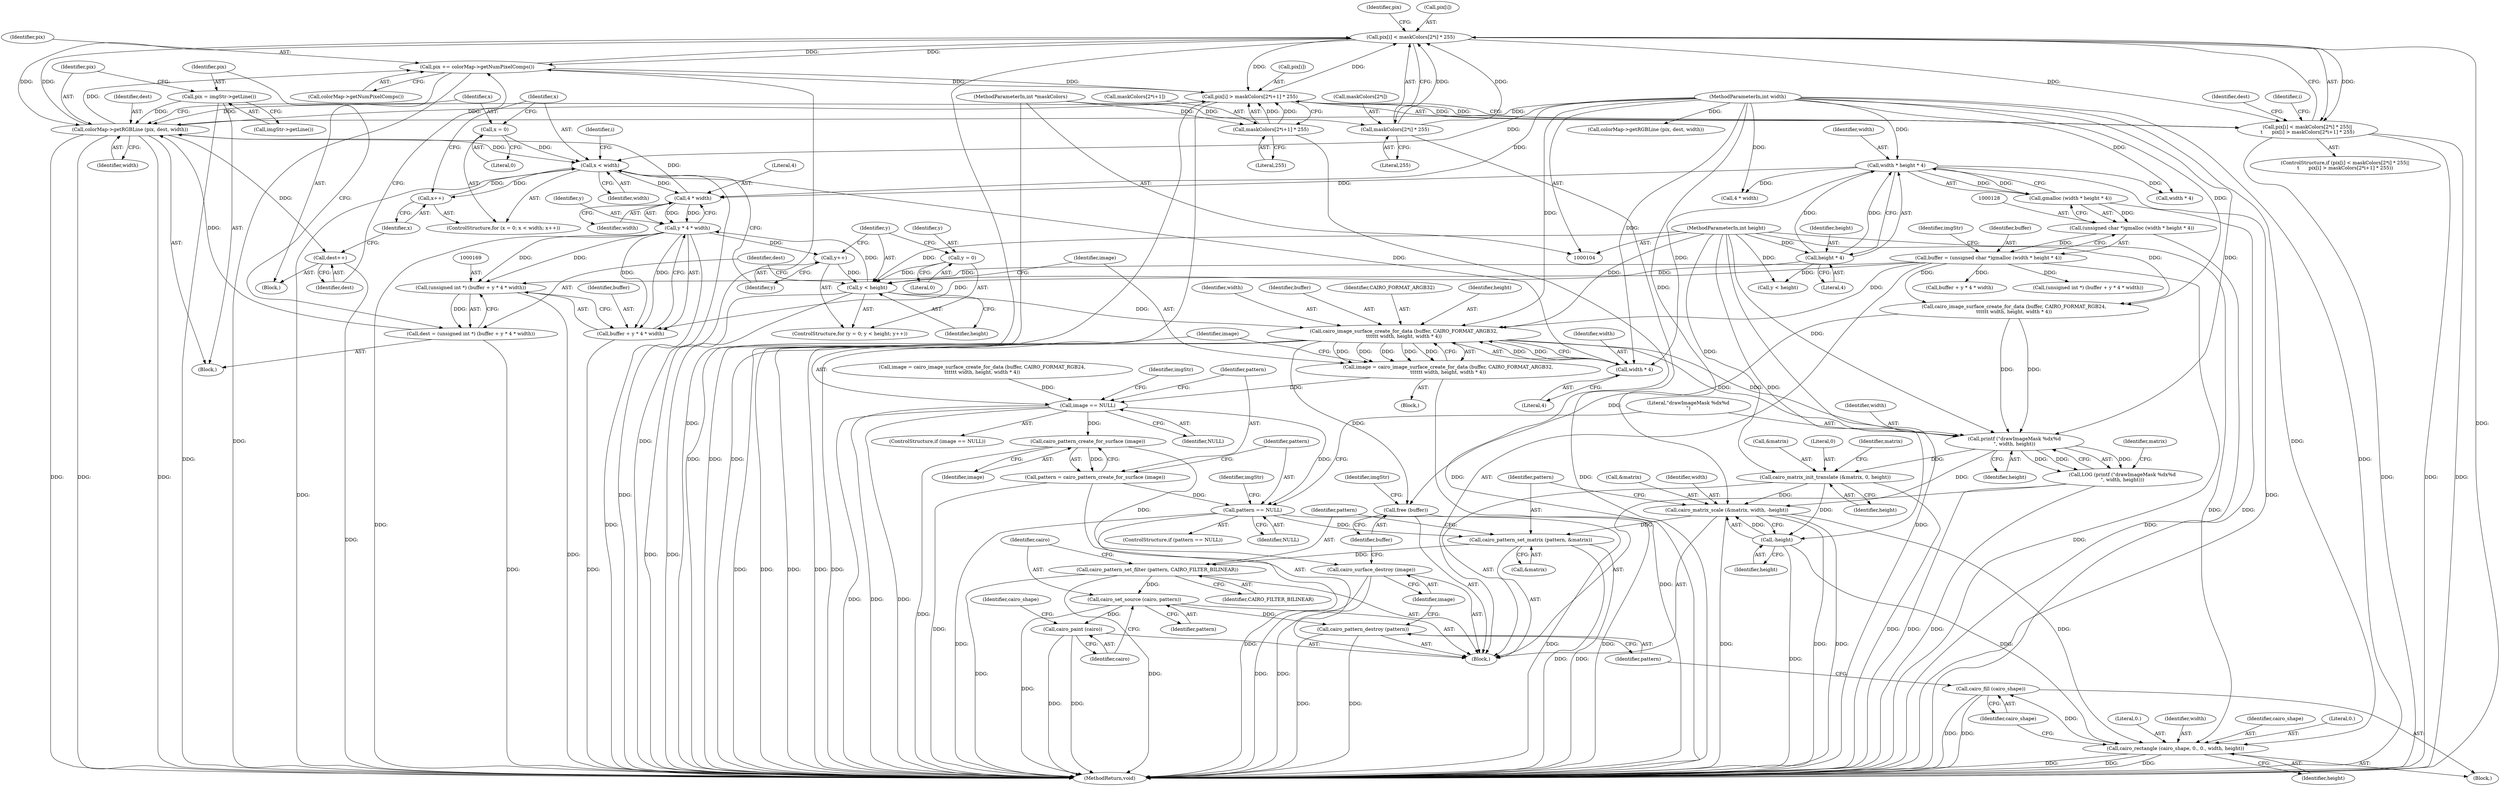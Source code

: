 digraph "1_poppler_7b2d314a61fd0e12f47c62996cb49ec0d1ba747a_1@array" {
"1000206" [label="(Call,pix[i] < maskColors[2*i] * 255)"];
"1000239" [label="(Call,pix += colorMap->getNumPixelComps())"];
"1000180" [label="(Call,colorMap->getRGBLine (pix, dest, width))"];
"1000177" [label="(Call,pix = imgStr->getLine())"];
"1000217" [label="(Call,pix[i] > maskColors[2*i+1] * 255)"];
"1000206" [label="(Call,pix[i] < maskColors[2*i] * 255)"];
"1000210" [label="(Call,maskColors[2*i] * 255)"];
"1000111" [label="(MethodParameterIn,int *maskColors)"];
"1000221" [label="(Call,maskColors[2*i+1] * 255)"];
"1000166" [label="(Call,dest = (unsigned int *) (buffer + y * 4 * width))"];
"1000168" [label="(Call,(unsigned int *) (buffer + y * 4 * width))"];
"1000125" [label="(Call,buffer = (unsigned char *)gmalloc (width * height * 4))"];
"1000127" [label="(Call,(unsigned char *)gmalloc (width * height * 4))"];
"1000129" [label="(Call,gmalloc (width * height * 4))"];
"1000130" [label="(Call,width * height * 4)"];
"1000108" [label="(MethodParameterIn,int width)"];
"1000132" [label="(Call,height * 4)"];
"1000109" [label="(MethodParameterIn,int height)"];
"1000172" [label="(Call,y * 4 * width)"];
"1000160" [label="(Call,y < height)"];
"1000163" [label="(Call,y++)"];
"1000157" [label="(Call,y = 0)"];
"1000174" [label="(Call,4 * width)"];
"1000188" [label="(Call,x < width)"];
"1000185" [label="(Call,x = 0)"];
"1000191" [label="(Call,x++)"];
"1000246" [label="(Call,cairo_image_surface_create_for_data (buffer, CAIRO_FORMAT_ARGB32,\n\t\t\t\t\t\t width, height, width * 4))"];
"1000244" [label="(Call,image = cairo_image_surface_create_for_data (buffer, CAIRO_FORMAT_ARGB32,\n\t\t\t\t\t\t width, height, width * 4))"];
"1000295" [label="(Call,image == NULL)"];
"1000304" [label="(Call,cairo_pattern_create_for_surface (image))"];
"1000302" [label="(Call,pattern = cairo_pattern_create_for_surface (image))"];
"1000307" [label="(Call,pattern == NULL)"];
"1000330" [label="(Call,cairo_pattern_set_matrix (pattern, &matrix))"];
"1000334" [label="(Call,cairo_pattern_set_filter (pattern, CAIRO_FILTER_BILINEAR))"];
"1000337" [label="(Call,cairo_set_source (cairo, pattern))"];
"1000340" [label="(Call,cairo_paint (cairo))"];
"1000353" [label="(Call,cairo_pattern_destroy (pattern))"];
"1000355" [label="(Call,cairo_surface_destroy (image))"];
"1000315" [label="(Call,printf (\"drawImageMask %dx%d\n\", width, height))"];
"1000314" [label="(Call,LOG (printf (\"drawImageMask %dx%d\n\", width, height)))"];
"1000319" [label="(Call,cairo_matrix_init_translate (&matrix, 0, height))"];
"1000324" [label="(Call,cairo_matrix_scale (&matrix, width, -height))"];
"1000345" [label="(Call,cairo_rectangle (cairo_shape, 0., 0., width, height))"];
"1000351" [label="(Call,cairo_fill (cairo_shape))"];
"1000328" [label="(Call,-height)"];
"1000357" [label="(Call,free (buffer))"];
"1000170" [label="(Call,buffer + y * 4 * width)"];
"1000251" [label="(Call,width * 4)"];
"1000205" [label="(Call,pix[i] < maskColors[2*i] * 255||\n\t      pix[i] > maskColors[2*i+1] * 255)"];
"1000242" [label="(Call,dest++)"];
"1000193" [label="(Block,)"];
"1000160" [label="(Call,y < height)"];
"1000173" [label="(Identifier,y)"];
"1000345" [label="(Call,cairo_rectangle (cairo_shape, 0., 0., width, height))"];
"1000348" [label="(Literal,0.)"];
"1000295" [label="(Call,image == NULL)"];
"1000222" [label="(Call,maskColors[2*i+1])"];
"1000108" [label="(MethodParameterIn,int width)"];
"1000320" [label="(Call,&matrix)"];
"1000133" [label="(Identifier,height)"];
"1000216" [label="(Literal,255)"];
"1000341" [label="(Identifier,cairo)"];
"1000174" [label="(Call,4 * width)"];
"1000242" [label="(Call,dest++)"];
"1000132" [label="(Call,height * 4)"];
"1000315" [label="(Call,printf (\"drawImageMask %dx%d\n\", width, height))"];
"1000318" [label="(Identifier,height)"];
"1000328" [label="(Call,-height)"];
"1000187" [label="(Literal,0)"];
"1000307" [label="(Call,pattern == NULL)"];
"1000316" [label="(Literal,\"drawImageMask %dx%d\n\")"];
"1000109" [label="(MethodParameterIn,int height)"];
"1000332" [label="(Call,&matrix)"];
"1000321" [label="(Identifier,matrix)"];
"1000329" [label="(Identifier,height)"];
"1000323" [label="(Identifier,height)"];
"1000356" [label="(Identifier,image)"];
"1000354" [label="(Identifier,pattern)"];
"1000291" [label="(Call,width * 4)"];
"1000280" [label="(Call,colorMap->getRGBLine (pix, dest, width))"];
"1000330" [label="(Call,cairo_pattern_set_matrix (pattern, &matrix))"];
"1000306" [label="(ControlStructure,if (pattern == NULL))"];
"1000186" [label="(Identifier,x)"];
"1000206" [label="(Call,pix[i] < maskColors[2*i] * 255)"];
"1000159" [label="(Literal,0)"];
"1000300" [label="(Identifier,imgStr)"];
"1000349" [label="(Identifier,width)"];
"1000270" [label="(Call,buffer + y * 4 * width)"];
"1000253" [label="(Literal,4)"];
"1000302" [label="(Call,pattern = cairo_pattern_create_for_surface (image))"];
"1000251" [label="(Call,width * 4)"];
"1000314" [label="(Call,LOG (printf (\"drawImageMask %dx%d\n\", width, height)))"];
"1000126" [label="(Identifier,buffer)"];
"1000130" [label="(Call,width * height * 4)"];
"1000360" [label="(Identifier,imgStr)"];
"1000268" [label="(Call,(unsigned int *) (buffer + y * 4 * width))"];
"1000111" [label="(MethodParameterIn,int *maskColors)"];
"1000217" [label="(Call,pix[i] > maskColors[2*i+1] * 255)"];
"1000309" [label="(Identifier,NULL)"];
"1000190" [label="(Identifier,width)"];
"1000286" [label="(Call,cairo_image_surface_create_for_data (buffer, CAIRO_FORMAT_RGB24,\n\t\t\t\t\t\t width, height, width * 4))"];
"1000304" [label="(Call,cairo_pattern_create_for_surface (image))"];
"1000188" [label="(Call,x < width)"];
"1000156" [label="(ControlStructure,for (y = 0; y < height; y++))"];
"1000284" [label="(Call,image = cairo_image_surface_create_for_data (buffer, CAIRO_FORMAT_RGB24,\n\t\t\t\t\t\t width, height, width * 4))"];
"1000134" [label="(Literal,4)"];
"1000353" [label="(Call,cairo_pattern_destroy (pattern))"];
"1000334" [label="(Call,cairo_pattern_set_filter (pattern, CAIRO_FILTER_BILINEAR))"];
"1000303" [label="(Identifier,pattern)"];
"1000184" [label="(ControlStructure,for (x = 0; x < width; x++))"];
"1000178" [label="(Identifier,pix)"];
"1000250" [label="(Identifier,height)"];
"1000161" [label="(Identifier,y)"];
"1000189" [label="(Identifier,x)"];
"1000249" [label="(Identifier,width)"];
"1000357" [label="(Call,free (buffer))"];
"1000352" [label="(Identifier,cairo_shape)"];
"1000239" [label="(Call,pix += colorMap->getNumPixelComps())"];
"1000191" [label="(Call,x++)"];
"1000361" [label="(MethodReturn,void)"];
"1000218" [label="(Call,pix[i])"];
"1000322" [label="(Literal,0)"];
"1000221" [label="(Call,maskColors[2*i+1] * 255)"];
"1000192" [label="(Identifier,x)"];
"1000327" [label="(Identifier,width)"];
"1000136" [label="(Identifier,imgStr)"];
"1000335" [label="(Identifier,pattern)"];
"1000229" [label="(Literal,255)"];
"1000177" [label="(Call,pix = imgStr->getLine())"];
"1000319" [label="(Call,cairo_matrix_init_translate (&matrix, 0, height))"];
"1000346" [label="(Identifier,cairo_shape)"];
"1000260" [label="(Call,y < height)"];
"1000244" [label="(Call,image = cairo_image_surface_create_for_data (buffer, CAIRO_FORMAT_ARGB32,\n\t\t\t\t\t\t width, height, width * 4))"];
"1000241" [label="(Call,colorMap->getNumPixelComps())"];
"1000210" [label="(Call,maskColors[2*i] * 255)"];
"1000233" [label="(Identifier,dest)"];
"1000219" [label="(Identifier,pix)"];
"1000131" [label="(Identifier,width)"];
"1000274" [label="(Call,4 * width)"];
"1000337" [label="(Call,cairo_set_source (cairo, pattern))"];
"1000207" [label="(Call,pix[i])"];
"1000246" [label="(Call,cairo_image_surface_create_for_data (buffer, CAIRO_FORMAT_ARGB32,\n\t\t\t\t\t\t width, height, width * 4))"];
"1000162" [label="(Identifier,height)"];
"1000347" [label="(Literal,0.)"];
"1000202" [label="(Identifier,i)"];
"1000305" [label="(Identifier,image)"];
"1000338" [label="(Identifier,cairo)"];
"1000343" [label="(Identifier,cairo_shape)"];
"1000350" [label="(Identifier,height)"];
"1000125" [label="(Call,buffer = (unsigned char *)gmalloc (width * height * 4))"];
"1000355" [label="(Call,cairo_surface_destroy (image))"];
"1000245" [label="(Identifier,image)"];
"1000308" [label="(Identifier,pattern)"];
"1000172" [label="(Call,y * 4 * width)"];
"1000317" [label="(Identifier,width)"];
"1000182" [label="(Identifier,dest)"];
"1000351" [label="(Call,cairo_fill (cairo_shape))"];
"1000204" [label="(ControlStructure,if (pix[i] < maskColors[2*i] * 255||\n\t      pix[i] > maskColors[2*i+1] * 255))"];
"1000167" [label="(Identifier,dest)"];
"1000183" [label="(Identifier,width)"];
"1000247" [label="(Identifier,buffer)"];
"1000340" [label="(Call,cairo_paint (cairo))"];
"1000127" [label="(Call,(unsigned char *)gmalloc (width * height * 4))"];
"1000179" [label="(Call,imgStr->getLine())"];
"1000185" [label="(Call,x = 0)"];
"1000163" [label="(Call,y++)"];
"1000294" [label="(ControlStructure,if (image == NULL))"];
"1000180" [label="(Call,colorMap->getRGBLine (pix, dest, width))"];
"1000248" [label="(Identifier,CAIRO_FORMAT_ARGB32)"];
"1000113" [label="(Block,)"];
"1000344" [label="(Block,)"];
"1000240" [label="(Identifier,pix)"];
"1000170" [label="(Call,buffer + y * 4 * width)"];
"1000168" [label="(Call,(unsigned int *) (buffer + y * 4 * width))"];
"1000325" [label="(Call,&matrix)"];
"1000326" [label="(Identifier,matrix)"];
"1000324" [label="(Call,cairo_matrix_scale (&matrix, width, -height))"];
"1000158" [label="(Identifier,y)"];
"1000312" [label="(Identifier,imgStr)"];
"1000336" [label="(Identifier,CAIRO_FILTER_BILINEAR)"];
"1000296" [label="(Identifier,image)"];
"1000297" [label="(Identifier,NULL)"];
"1000339" [label="(Identifier,pattern)"];
"1000196" [label="(Identifier,i)"];
"1000157" [label="(Call,y = 0)"];
"1000331" [label="(Identifier,pattern)"];
"1000176" [label="(Identifier,width)"];
"1000205" [label="(Call,pix[i] < maskColors[2*i] * 255||\n\t      pix[i] > maskColors[2*i+1] * 255)"];
"1000252" [label="(Identifier,width)"];
"1000129" [label="(Call,gmalloc (width * height * 4))"];
"1000211" [label="(Call,maskColors[2*i])"];
"1000171" [label="(Identifier,buffer)"];
"1000181" [label="(Identifier,pix)"];
"1000358" [label="(Identifier,buffer)"];
"1000155" [label="(Block,)"];
"1000166" [label="(Call,dest = (unsigned int *) (buffer + y * 4 * width))"];
"1000165" [label="(Block,)"];
"1000164" [label="(Identifier,y)"];
"1000243" [label="(Identifier,dest)"];
"1000175" [label="(Literal,4)"];
"1000206" -> "1000205"  [label="AST: "];
"1000206" -> "1000210"  [label="CFG: "];
"1000207" -> "1000206"  [label="AST: "];
"1000210" -> "1000206"  [label="AST: "];
"1000219" -> "1000206"  [label="CFG: "];
"1000205" -> "1000206"  [label="CFG: "];
"1000206" -> "1000361"  [label="DDG: "];
"1000206" -> "1000361"  [label="DDG: "];
"1000206" -> "1000180"  [label="DDG: "];
"1000206" -> "1000205"  [label="DDG: "];
"1000206" -> "1000205"  [label="DDG: "];
"1000239" -> "1000206"  [label="DDG: "];
"1000180" -> "1000206"  [label="DDG: "];
"1000217" -> "1000206"  [label="DDG: "];
"1000210" -> "1000206"  [label="DDG: "];
"1000210" -> "1000206"  [label="DDG: "];
"1000206" -> "1000217"  [label="DDG: "];
"1000206" -> "1000239"  [label="DDG: "];
"1000239" -> "1000193"  [label="AST: "];
"1000239" -> "1000241"  [label="CFG: "];
"1000240" -> "1000239"  [label="AST: "];
"1000241" -> "1000239"  [label="AST: "];
"1000243" -> "1000239"  [label="CFG: "];
"1000239" -> "1000361"  [label="DDG: "];
"1000239" -> "1000361"  [label="DDG: "];
"1000239" -> "1000217"  [label="DDG: "];
"1000180" -> "1000239"  [label="DDG: "];
"1000217" -> "1000239"  [label="DDG: "];
"1000180" -> "1000165"  [label="AST: "];
"1000180" -> "1000183"  [label="CFG: "];
"1000181" -> "1000180"  [label="AST: "];
"1000182" -> "1000180"  [label="AST: "];
"1000183" -> "1000180"  [label="AST: "];
"1000186" -> "1000180"  [label="CFG: "];
"1000180" -> "1000361"  [label="DDG: "];
"1000180" -> "1000361"  [label="DDG: "];
"1000180" -> "1000361"  [label="DDG: "];
"1000177" -> "1000180"  [label="DDG: "];
"1000217" -> "1000180"  [label="DDG: "];
"1000166" -> "1000180"  [label="DDG: "];
"1000174" -> "1000180"  [label="DDG: "];
"1000108" -> "1000180"  [label="DDG: "];
"1000180" -> "1000188"  [label="DDG: "];
"1000180" -> "1000217"  [label="DDG: "];
"1000180" -> "1000242"  [label="DDG: "];
"1000177" -> "1000165"  [label="AST: "];
"1000177" -> "1000179"  [label="CFG: "];
"1000178" -> "1000177"  [label="AST: "];
"1000179" -> "1000177"  [label="AST: "];
"1000181" -> "1000177"  [label="CFG: "];
"1000177" -> "1000361"  [label="DDG: "];
"1000217" -> "1000205"  [label="AST: "];
"1000217" -> "1000221"  [label="CFG: "];
"1000218" -> "1000217"  [label="AST: "];
"1000221" -> "1000217"  [label="AST: "];
"1000205" -> "1000217"  [label="CFG: "];
"1000217" -> "1000361"  [label="DDG: "];
"1000217" -> "1000361"  [label="DDG: "];
"1000217" -> "1000205"  [label="DDG: "];
"1000217" -> "1000205"  [label="DDG: "];
"1000221" -> "1000217"  [label="DDG: "];
"1000221" -> "1000217"  [label="DDG: "];
"1000210" -> "1000216"  [label="CFG: "];
"1000211" -> "1000210"  [label="AST: "];
"1000216" -> "1000210"  [label="AST: "];
"1000210" -> "1000361"  [label="DDG: "];
"1000111" -> "1000210"  [label="DDG: "];
"1000111" -> "1000104"  [label="AST: "];
"1000111" -> "1000361"  [label="DDG: "];
"1000111" -> "1000221"  [label="DDG: "];
"1000221" -> "1000229"  [label="CFG: "];
"1000222" -> "1000221"  [label="AST: "];
"1000229" -> "1000221"  [label="AST: "];
"1000221" -> "1000361"  [label="DDG: "];
"1000166" -> "1000165"  [label="AST: "];
"1000166" -> "1000168"  [label="CFG: "];
"1000167" -> "1000166"  [label="AST: "];
"1000168" -> "1000166"  [label="AST: "];
"1000178" -> "1000166"  [label="CFG: "];
"1000166" -> "1000361"  [label="DDG: "];
"1000168" -> "1000166"  [label="DDG: "];
"1000168" -> "1000170"  [label="CFG: "];
"1000169" -> "1000168"  [label="AST: "];
"1000170" -> "1000168"  [label="AST: "];
"1000168" -> "1000361"  [label="DDG: "];
"1000125" -> "1000168"  [label="DDG: "];
"1000172" -> "1000168"  [label="DDG: "];
"1000172" -> "1000168"  [label="DDG: "];
"1000125" -> "1000113"  [label="AST: "];
"1000125" -> "1000127"  [label="CFG: "];
"1000126" -> "1000125"  [label="AST: "];
"1000127" -> "1000125"  [label="AST: "];
"1000136" -> "1000125"  [label="CFG: "];
"1000125" -> "1000361"  [label="DDG: "];
"1000127" -> "1000125"  [label="DDG: "];
"1000125" -> "1000170"  [label="DDG: "];
"1000125" -> "1000246"  [label="DDG: "];
"1000125" -> "1000268"  [label="DDG: "];
"1000125" -> "1000270"  [label="DDG: "];
"1000125" -> "1000286"  [label="DDG: "];
"1000127" -> "1000129"  [label="CFG: "];
"1000128" -> "1000127"  [label="AST: "];
"1000129" -> "1000127"  [label="AST: "];
"1000127" -> "1000361"  [label="DDG: "];
"1000129" -> "1000127"  [label="DDG: "];
"1000129" -> "1000130"  [label="CFG: "];
"1000130" -> "1000129"  [label="AST: "];
"1000129" -> "1000361"  [label="DDG: "];
"1000130" -> "1000129"  [label="DDG: "];
"1000130" -> "1000129"  [label="DDG: "];
"1000130" -> "1000132"  [label="CFG: "];
"1000131" -> "1000130"  [label="AST: "];
"1000132" -> "1000130"  [label="AST: "];
"1000130" -> "1000361"  [label="DDG: "];
"1000108" -> "1000130"  [label="DDG: "];
"1000132" -> "1000130"  [label="DDG: "];
"1000132" -> "1000130"  [label="DDG: "];
"1000130" -> "1000174"  [label="DDG: "];
"1000130" -> "1000251"  [label="DDG: "];
"1000130" -> "1000274"  [label="DDG: "];
"1000130" -> "1000291"  [label="DDG: "];
"1000108" -> "1000104"  [label="AST: "];
"1000108" -> "1000361"  [label="DDG: "];
"1000108" -> "1000174"  [label="DDG: "];
"1000108" -> "1000188"  [label="DDG: "];
"1000108" -> "1000246"  [label="DDG: "];
"1000108" -> "1000251"  [label="DDG: "];
"1000108" -> "1000274"  [label="DDG: "];
"1000108" -> "1000280"  [label="DDG: "];
"1000108" -> "1000286"  [label="DDG: "];
"1000108" -> "1000291"  [label="DDG: "];
"1000108" -> "1000315"  [label="DDG: "];
"1000108" -> "1000324"  [label="DDG: "];
"1000108" -> "1000345"  [label="DDG: "];
"1000132" -> "1000134"  [label="CFG: "];
"1000133" -> "1000132"  [label="AST: "];
"1000134" -> "1000132"  [label="AST: "];
"1000109" -> "1000132"  [label="DDG: "];
"1000132" -> "1000160"  [label="DDG: "];
"1000132" -> "1000260"  [label="DDG: "];
"1000109" -> "1000104"  [label="AST: "];
"1000109" -> "1000361"  [label="DDG: "];
"1000109" -> "1000160"  [label="DDG: "];
"1000109" -> "1000246"  [label="DDG: "];
"1000109" -> "1000260"  [label="DDG: "];
"1000109" -> "1000286"  [label="DDG: "];
"1000109" -> "1000315"  [label="DDG: "];
"1000109" -> "1000319"  [label="DDG: "];
"1000109" -> "1000328"  [label="DDG: "];
"1000109" -> "1000345"  [label="DDG: "];
"1000172" -> "1000170"  [label="AST: "];
"1000172" -> "1000174"  [label="CFG: "];
"1000173" -> "1000172"  [label="AST: "];
"1000174" -> "1000172"  [label="AST: "];
"1000170" -> "1000172"  [label="CFG: "];
"1000172" -> "1000361"  [label="DDG: "];
"1000172" -> "1000361"  [label="DDG: "];
"1000172" -> "1000163"  [label="DDG: "];
"1000172" -> "1000170"  [label="DDG: "];
"1000172" -> "1000170"  [label="DDG: "];
"1000160" -> "1000172"  [label="DDG: "];
"1000174" -> "1000172"  [label="DDG: "];
"1000174" -> "1000172"  [label="DDG: "];
"1000160" -> "1000156"  [label="AST: "];
"1000160" -> "1000162"  [label="CFG: "];
"1000161" -> "1000160"  [label="AST: "];
"1000162" -> "1000160"  [label="AST: "];
"1000167" -> "1000160"  [label="CFG: "];
"1000245" -> "1000160"  [label="CFG: "];
"1000160" -> "1000361"  [label="DDG: "];
"1000160" -> "1000361"  [label="DDG: "];
"1000163" -> "1000160"  [label="DDG: "];
"1000157" -> "1000160"  [label="DDG: "];
"1000160" -> "1000246"  [label="DDG: "];
"1000163" -> "1000156"  [label="AST: "];
"1000163" -> "1000164"  [label="CFG: "];
"1000164" -> "1000163"  [label="AST: "];
"1000161" -> "1000163"  [label="CFG: "];
"1000157" -> "1000156"  [label="AST: "];
"1000157" -> "1000159"  [label="CFG: "];
"1000158" -> "1000157"  [label="AST: "];
"1000159" -> "1000157"  [label="AST: "];
"1000161" -> "1000157"  [label="CFG: "];
"1000174" -> "1000176"  [label="CFG: "];
"1000175" -> "1000174"  [label="AST: "];
"1000176" -> "1000174"  [label="AST: "];
"1000188" -> "1000174"  [label="DDG: "];
"1000188" -> "1000184"  [label="AST: "];
"1000188" -> "1000190"  [label="CFG: "];
"1000189" -> "1000188"  [label="AST: "];
"1000190" -> "1000188"  [label="AST: "];
"1000196" -> "1000188"  [label="CFG: "];
"1000164" -> "1000188"  [label="CFG: "];
"1000188" -> "1000361"  [label="DDG: "];
"1000188" -> "1000361"  [label="DDG: "];
"1000185" -> "1000188"  [label="DDG: "];
"1000191" -> "1000188"  [label="DDG: "];
"1000188" -> "1000191"  [label="DDG: "];
"1000188" -> "1000251"  [label="DDG: "];
"1000185" -> "1000184"  [label="AST: "];
"1000185" -> "1000187"  [label="CFG: "];
"1000186" -> "1000185"  [label="AST: "];
"1000187" -> "1000185"  [label="AST: "];
"1000189" -> "1000185"  [label="CFG: "];
"1000191" -> "1000184"  [label="AST: "];
"1000191" -> "1000192"  [label="CFG: "];
"1000192" -> "1000191"  [label="AST: "];
"1000189" -> "1000191"  [label="CFG: "];
"1000246" -> "1000244"  [label="AST: "];
"1000246" -> "1000251"  [label="CFG: "];
"1000247" -> "1000246"  [label="AST: "];
"1000248" -> "1000246"  [label="AST: "];
"1000249" -> "1000246"  [label="AST: "];
"1000250" -> "1000246"  [label="AST: "];
"1000251" -> "1000246"  [label="AST: "];
"1000244" -> "1000246"  [label="CFG: "];
"1000246" -> "1000361"  [label="DDG: "];
"1000246" -> "1000361"  [label="DDG: "];
"1000246" -> "1000361"  [label="DDG: "];
"1000246" -> "1000361"  [label="DDG: "];
"1000246" -> "1000361"  [label="DDG: "];
"1000246" -> "1000244"  [label="DDG: "];
"1000246" -> "1000244"  [label="DDG: "];
"1000246" -> "1000244"  [label="DDG: "];
"1000246" -> "1000244"  [label="DDG: "];
"1000246" -> "1000244"  [label="DDG: "];
"1000251" -> "1000246"  [label="DDG: "];
"1000251" -> "1000246"  [label="DDG: "];
"1000246" -> "1000315"  [label="DDG: "];
"1000246" -> "1000315"  [label="DDG: "];
"1000246" -> "1000357"  [label="DDG: "];
"1000244" -> "1000155"  [label="AST: "];
"1000245" -> "1000244"  [label="AST: "];
"1000296" -> "1000244"  [label="CFG: "];
"1000244" -> "1000361"  [label="DDG: "];
"1000244" -> "1000295"  [label="DDG: "];
"1000295" -> "1000294"  [label="AST: "];
"1000295" -> "1000297"  [label="CFG: "];
"1000296" -> "1000295"  [label="AST: "];
"1000297" -> "1000295"  [label="AST: "];
"1000300" -> "1000295"  [label="CFG: "];
"1000303" -> "1000295"  [label="CFG: "];
"1000295" -> "1000361"  [label="DDG: "];
"1000295" -> "1000361"  [label="DDG: "];
"1000295" -> "1000361"  [label="DDG: "];
"1000284" -> "1000295"  [label="DDG: "];
"1000295" -> "1000304"  [label="DDG: "];
"1000295" -> "1000307"  [label="DDG: "];
"1000304" -> "1000302"  [label="AST: "];
"1000304" -> "1000305"  [label="CFG: "];
"1000305" -> "1000304"  [label="AST: "];
"1000302" -> "1000304"  [label="CFG: "];
"1000304" -> "1000361"  [label="DDG: "];
"1000304" -> "1000302"  [label="DDG: "];
"1000304" -> "1000355"  [label="DDG: "];
"1000302" -> "1000113"  [label="AST: "];
"1000303" -> "1000302"  [label="AST: "];
"1000308" -> "1000302"  [label="CFG: "];
"1000302" -> "1000361"  [label="DDG: "];
"1000302" -> "1000307"  [label="DDG: "];
"1000307" -> "1000306"  [label="AST: "];
"1000307" -> "1000309"  [label="CFG: "];
"1000308" -> "1000307"  [label="AST: "];
"1000309" -> "1000307"  [label="AST: "];
"1000312" -> "1000307"  [label="CFG: "];
"1000316" -> "1000307"  [label="CFG: "];
"1000307" -> "1000361"  [label="DDG: "];
"1000307" -> "1000361"  [label="DDG: "];
"1000307" -> "1000361"  [label="DDG: "];
"1000307" -> "1000330"  [label="DDG: "];
"1000330" -> "1000113"  [label="AST: "];
"1000330" -> "1000332"  [label="CFG: "];
"1000331" -> "1000330"  [label="AST: "];
"1000332" -> "1000330"  [label="AST: "];
"1000335" -> "1000330"  [label="CFG: "];
"1000330" -> "1000361"  [label="DDG: "];
"1000330" -> "1000361"  [label="DDG: "];
"1000324" -> "1000330"  [label="DDG: "];
"1000330" -> "1000334"  [label="DDG: "];
"1000334" -> "1000113"  [label="AST: "];
"1000334" -> "1000336"  [label="CFG: "];
"1000335" -> "1000334"  [label="AST: "];
"1000336" -> "1000334"  [label="AST: "];
"1000338" -> "1000334"  [label="CFG: "];
"1000334" -> "1000361"  [label="DDG: "];
"1000334" -> "1000361"  [label="DDG: "];
"1000334" -> "1000337"  [label="DDG: "];
"1000337" -> "1000113"  [label="AST: "];
"1000337" -> "1000339"  [label="CFG: "];
"1000338" -> "1000337"  [label="AST: "];
"1000339" -> "1000337"  [label="AST: "];
"1000341" -> "1000337"  [label="CFG: "];
"1000337" -> "1000361"  [label="DDG: "];
"1000337" -> "1000340"  [label="DDG: "];
"1000337" -> "1000353"  [label="DDG: "];
"1000340" -> "1000113"  [label="AST: "];
"1000340" -> "1000341"  [label="CFG: "];
"1000341" -> "1000340"  [label="AST: "];
"1000343" -> "1000340"  [label="CFG: "];
"1000340" -> "1000361"  [label="DDG: "];
"1000340" -> "1000361"  [label="DDG: "];
"1000353" -> "1000113"  [label="AST: "];
"1000353" -> "1000354"  [label="CFG: "];
"1000354" -> "1000353"  [label="AST: "];
"1000356" -> "1000353"  [label="CFG: "];
"1000353" -> "1000361"  [label="DDG: "];
"1000353" -> "1000361"  [label="DDG: "];
"1000355" -> "1000113"  [label="AST: "];
"1000355" -> "1000356"  [label="CFG: "];
"1000356" -> "1000355"  [label="AST: "];
"1000358" -> "1000355"  [label="CFG: "];
"1000355" -> "1000361"  [label="DDG: "];
"1000355" -> "1000361"  [label="DDG: "];
"1000315" -> "1000314"  [label="AST: "];
"1000315" -> "1000318"  [label="CFG: "];
"1000316" -> "1000315"  [label="AST: "];
"1000317" -> "1000315"  [label="AST: "];
"1000318" -> "1000315"  [label="AST: "];
"1000314" -> "1000315"  [label="CFG: "];
"1000315" -> "1000314"  [label="DDG: "];
"1000315" -> "1000314"  [label="DDG: "];
"1000315" -> "1000314"  [label="DDG: "];
"1000286" -> "1000315"  [label="DDG: "];
"1000286" -> "1000315"  [label="DDG: "];
"1000315" -> "1000319"  [label="DDG: "];
"1000315" -> "1000324"  [label="DDG: "];
"1000314" -> "1000113"  [label="AST: "];
"1000321" -> "1000314"  [label="CFG: "];
"1000314" -> "1000361"  [label="DDG: "];
"1000314" -> "1000361"  [label="DDG: "];
"1000319" -> "1000113"  [label="AST: "];
"1000319" -> "1000323"  [label="CFG: "];
"1000320" -> "1000319"  [label="AST: "];
"1000322" -> "1000319"  [label="AST: "];
"1000323" -> "1000319"  [label="AST: "];
"1000326" -> "1000319"  [label="CFG: "];
"1000319" -> "1000361"  [label="DDG: "];
"1000319" -> "1000324"  [label="DDG: "];
"1000319" -> "1000328"  [label="DDG: "];
"1000324" -> "1000113"  [label="AST: "];
"1000324" -> "1000328"  [label="CFG: "];
"1000325" -> "1000324"  [label="AST: "];
"1000327" -> "1000324"  [label="AST: "];
"1000328" -> "1000324"  [label="AST: "];
"1000331" -> "1000324"  [label="CFG: "];
"1000324" -> "1000361"  [label="DDG: "];
"1000324" -> "1000361"  [label="DDG: "];
"1000324" -> "1000361"  [label="DDG: "];
"1000328" -> "1000324"  [label="DDG: "];
"1000324" -> "1000345"  [label="DDG: "];
"1000345" -> "1000344"  [label="AST: "];
"1000345" -> "1000350"  [label="CFG: "];
"1000346" -> "1000345"  [label="AST: "];
"1000347" -> "1000345"  [label="AST: "];
"1000348" -> "1000345"  [label="AST: "];
"1000349" -> "1000345"  [label="AST: "];
"1000350" -> "1000345"  [label="AST: "];
"1000352" -> "1000345"  [label="CFG: "];
"1000345" -> "1000361"  [label="DDG: "];
"1000345" -> "1000361"  [label="DDG: "];
"1000345" -> "1000361"  [label="DDG: "];
"1000328" -> "1000345"  [label="DDG: "];
"1000345" -> "1000351"  [label="DDG: "];
"1000351" -> "1000344"  [label="AST: "];
"1000351" -> "1000352"  [label="CFG: "];
"1000352" -> "1000351"  [label="AST: "];
"1000354" -> "1000351"  [label="CFG: "];
"1000351" -> "1000361"  [label="DDG: "];
"1000351" -> "1000361"  [label="DDG: "];
"1000328" -> "1000329"  [label="CFG: "];
"1000329" -> "1000328"  [label="AST: "];
"1000328" -> "1000361"  [label="DDG: "];
"1000357" -> "1000113"  [label="AST: "];
"1000357" -> "1000358"  [label="CFG: "];
"1000358" -> "1000357"  [label="AST: "];
"1000360" -> "1000357"  [label="CFG: "];
"1000357" -> "1000361"  [label="DDG: "];
"1000286" -> "1000357"  [label="DDG: "];
"1000171" -> "1000170"  [label="AST: "];
"1000170" -> "1000361"  [label="DDG: "];
"1000251" -> "1000253"  [label="CFG: "];
"1000252" -> "1000251"  [label="AST: "];
"1000253" -> "1000251"  [label="AST: "];
"1000205" -> "1000204"  [label="AST: "];
"1000233" -> "1000205"  [label="CFG: "];
"1000202" -> "1000205"  [label="CFG: "];
"1000205" -> "1000361"  [label="DDG: "];
"1000205" -> "1000361"  [label="DDG: "];
"1000205" -> "1000361"  [label="DDG: "];
"1000242" -> "1000193"  [label="AST: "];
"1000242" -> "1000243"  [label="CFG: "];
"1000243" -> "1000242"  [label="AST: "];
"1000192" -> "1000242"  [label="CFG: "];
"1000242" -> "1000361"  [label="DDG: "];
}
